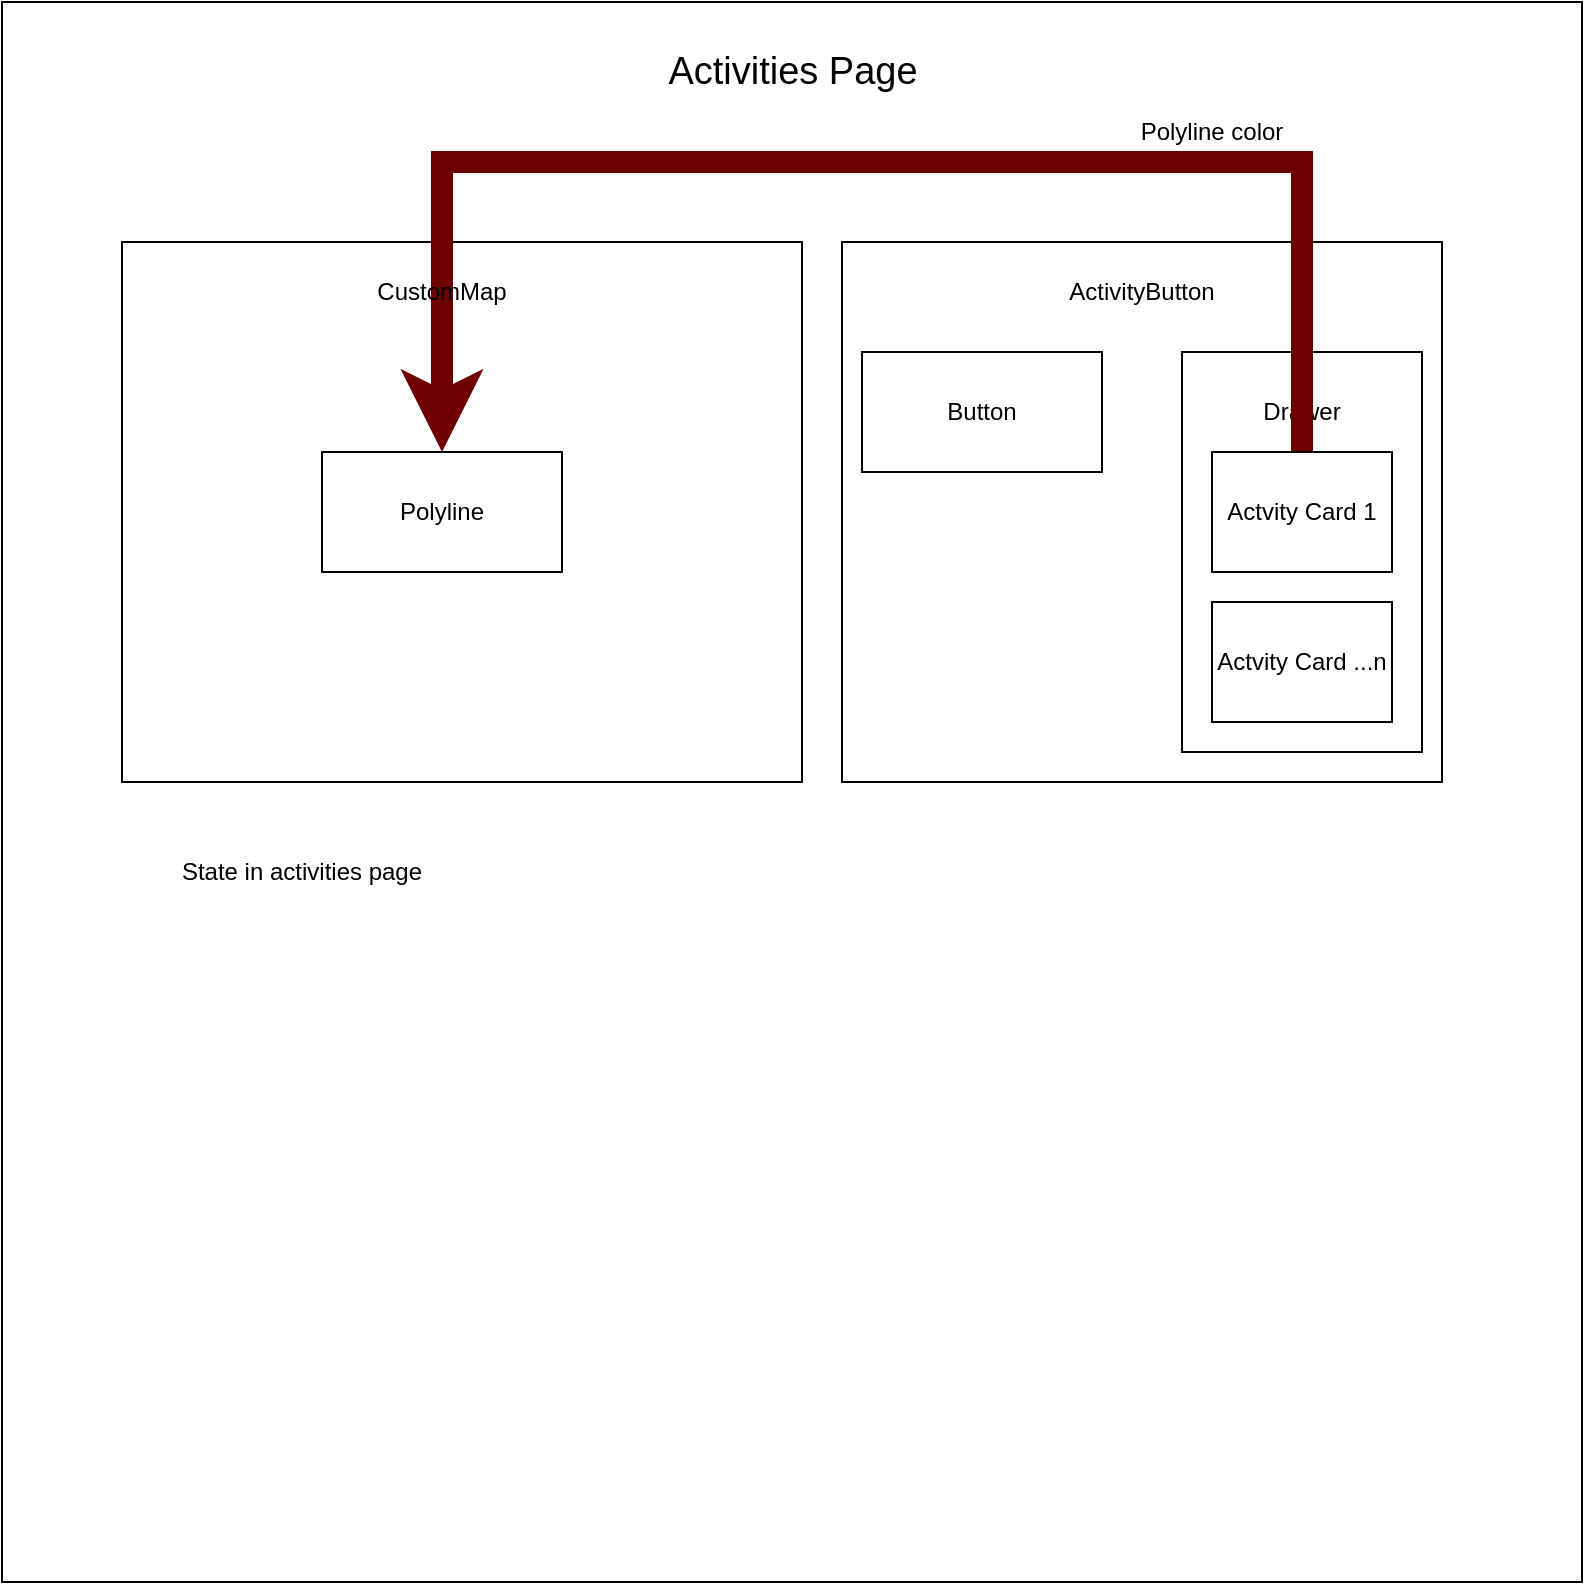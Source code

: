 <mxfile version="24.2.5" type="device">
  <diagram name="Page-1" id="mUALYDlM9YMtWR8MbuK0">
    <mxGraphModel dx="1993" dy="698" grid="1" gridSize="10" guides="1" tooltips="1" connect="1" arrows="1" fold="1" page="1" pageScale="1" pageWidth="850" pageHeight="1100" math="0" shadow="0">
      <root>
        <mxCell id="0" />
        <mxCell id="1" parent="0" />
        <mxCell id="a9l7KjIuHDaAtShn7mzd-1" value="" style="whiteSpace=wrap;html=1;aspect=fixed;" vertex="1" parent="1">
          <mxGeometry x="-10" y="30" width="790" height="790" as="geometry" />
        </mxCell>
        <mxCell id="a9l7KjIuHDaAtShn7mzd-2" value="Activities Page" style="text;html=1;align=center;verticalAlign=middle;whiteSpace=wrap;rounded=0;strokeWidth=5;fontSize=19;" vertex="1" parent="1">
          <mxGeometry x="317.5" y="50" width="135" height="30" as="geometry" />
        </mxCell>
        <mxCell id="a9l7KjIuHDaAtShn7mzd-3" value="" style="rounded=0;whiteSpace=wrap;html=1;" vertex="1" parent="1">
          <mxGeometry x="50" y="150" width="340" height="270" as="geometry" />
        </mxCell>
        <mxCell id="a9l7KjIuHDaAtShn7mzd-4" value="" style="rounded=0;whiteSpace=wrap;html=1;" vertex="1" parent="1">
          <mxGeometry x="410" y="150" width="300" height="270" as="geometry" />
        </mxCell>
        <mxCell id="a9l7KjIuHDaAtShn7mzd-5" value="&lt;div&gt;ActivityButton&lt;/div&gt;" style="text;html=1;align=center;verticalAlign=middle;whiteSpace=wrap;rounded=0;" vertex="1" parent="1">
          <mxGeometry x="530" y="160" width="60" height="30" as="geometry" />
        </mxCell>
        <mxCell id="a9l7KjIuHDaAtShn7mzd-8" value="Button" style="rounded=0;whiteSpace=wrap;html=1;" vertex="1" parent="1">
          <mxGeometry x="420" y="205" width="120" height="60" as="geometry" />
        </mxCell>
        <mxCell id="a9l7KjIuHDaAtShn7mzd-9" value="" style="rounded=0;whiteSpace=wrap;html=1;" vertex="1" parent="1">
          <mxGeometry x="580" y="205" width="120" height="200" as="geometry" />
        </mxCell>
        <mxCell id="a9l7KjIuHDaAtShn7mzd-10" value="Drawer" style="text;html=1;align=center;verticalAlign=middle;whiteSpace=wrap;rounded=0;" vertex="1" parent="1">
          <mxGeometry x="610" y="220" width="60" height="30" as="geometry" />
        </mxCell>
        <mxCell id="a9l7KjIuHDaAtShn7mzd-15" style="edgeStyle=orthogonalEdgeStyle;rounded=0;orthogonalLoop=1;jettySize=auto;html=1;exitX=0.5;exitY=0;exitDx=0;exitDy=0;entryX=0.5;entryY=0;entryDx=0;entryDy=0;fillColor=#a20025;strokeColor=#6F0000;strokeWidth=11;" edge="1" parent="1" source="a9l7KjIuHDaAtShn7mzd-11" target="a9l7KjIuHDaAtShn7mzd-13">
          <mxGeometry relative="1" as="geometry">
            <Array as="points">
              <mxPoint x="640" y="110" />
              <mxPoint x="210" y="110" />
            </Array>
          </mxGeometry>
        </mxCell>
        <mxCell id="a9l7KjIuHDaAtShn7mzd-11" value="Actvity Card 1" style="rounded=0;whiteSpace=wrap;html=1;" vertex="1" parent="1">
          <mxGeometry x="595" y="255" width="90" height="60" as="geometry" />
        </mxCell>
        <mxCell id="a9l7KjIuHDaAtShn7mzd-12" value="Actvity Card ...n" style="rounded=0;whiteSpace=wrap;html=1;" vertex="1" parent="1">
          <mxGeometry x="595" y="330" width="90" height="60" as="geometry" />
        </mxCell>
        <mxCell id="a9l7KjIuHDaAtShn7mzd-13" value="Polyline" style="rounded=0;whiteSpace=wrap;html=1;" vertex="1" parent="1">
          <mxGeometry x="150" y="255" width="120" height="60" as="geometry" />
        </mxCell>
        <mxCell id="a9l7KjIuHDaAtShn7mzd-14" value="CustomMap" style="text;html=1;align=center;verticalAlign=middle;whiteSpace=wrap;rounded=0;" vertex="1" parent="1">
          <mxGeometry x="180" y="160" width="60" height="30" as="geometry" />
        </mxCell>
        <mxCell id="a9l7KjIuHDaAtShn7mzd-16" value="Polyline color" style="text;html=1;align=center;verticalAlign=middle;whiteSpace=wrap;rounded=0;" vertex="1" parent="1">
          <mxGeometry x="540" y="80" width="110" height="30" as="geometry" />
        </mxCell>
        <mxCell id="a9l7KjIuHDaAtShn7mzd-18" value="State in activities page" style="text;html=1;align=center;verticalAlign=middle;whiteSpace=wrap;rounded=0;" vertex="1" parent="1">
          <mxGeometry x="60" y="450" width="160" height="30" as="geometry" />
        </mxCell>
      </root>
    </mxGraphModel>
  </diagram>
</mxfile>
